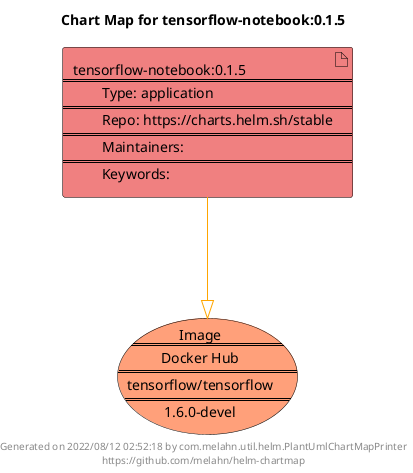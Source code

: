 @startuml
skinparam linetype ortho
skinparam backgroundColor white
skinparam usecaseBorderColor black
skinparam usecaseArrowColor LightSlateGray
skinparam artifactBorderColor black
skinparam artifactArrowColor LightSlateGray

title Chart Map for tensorflow-notebook:0.1.5

'There is one referenced Helm Chart
artifact "tensorflow-notebook:0.1.5\n====\n\tType: application\n====\n\tRepo: https://charts.helm.sh/stable\n====\n\tMaintainers: \n====\n\tKeywords: " as tensorflow_notebook_0_1_5 #LightCoral

'There is one referenced Docker Image
usecase "Image\n====\nDocker Hub\n====\ntensorflow/tensorflow\n====\n1.6.0-devel" as tensorflow_tensorflow_1_6_0_devel #LightSalmon

'Chart Dependencies
tensorflow_notebook_0_1_5--[#orange]-|>tensorflow_tensorflow_1_6_0_devel

center footer Generated on 2022/08/12 02:52:18 by com.melahn.util.helm.PlantUmlChartMapPrinter\nhttps://github.com/melahn/helm-chartmap
@enduml
